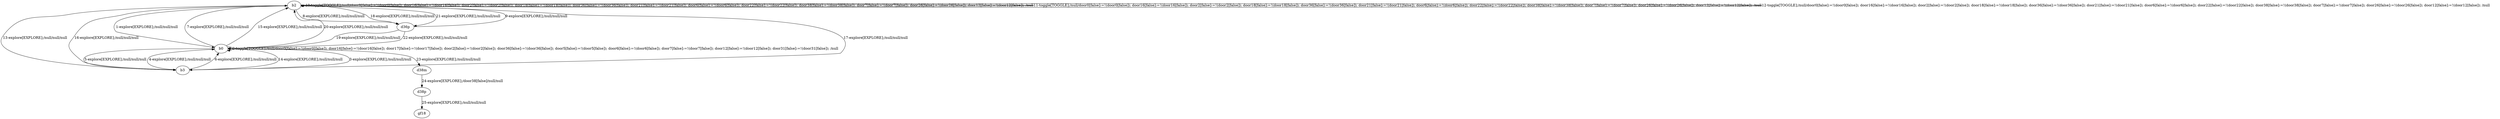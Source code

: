 # Total number of goals covered by this test: 1
# d38p --> gf18

digraph g {
"b2" -> "b0" [label = "1-explore[EXPLORE];/null/null/null"];
"b0" -> "b0" [label = "2-toggle[TOGGLE];/null/door0[false]:=!(door0[false]); door16[false]:=!(door16[false]); door17[false]:=!(door17[false]); door2[false]:=!(door2[false]); door36[false]:=!(door36[false]); door5[false]:=!(door5[false]); door6[false]:=!(door6[false]); door7[false]:=!(door7[false]); door12[false]:=!(door12[false]); door31[false]:=!(door31[false]); /null"];
"b0" -> "b3" [label = "3-explore[EXPLORE];/null/null/null"];
"b3" -> "b0" [label = "4-explore[EXPLORE];/null/null/null"];
"b0" -> "b3" [label = "5-explore[EXPLORE];/null/null/null"];
"b3" -> "b0" [label = "6-explore[EXPLORE];/null/null/null"];
"b0" -> "b2" [label = "7-explore[EXPLORE];/null/null/null"];
"b2" -> "d36p" [label = "8-explore[EXPLORE];/null/null/null"];
"d36p" -> "b2" [label = "9-explore[EXPLORE];/null/null/null"];
"b2" -> "b2" [label = "10-toggle[TOGGLE];/null/door0[false]:=!(door0[false]); door16[false]:=!(door16[false]); door2[false]:=!(door2[false]); door18[false]:=!(door18[false]); door36[false]:=!(door36[false]); door21[false]:=!(door21[false]); door6[false]:=!(door6[false]); door22[false]:=!(door22[false]); door38[false]:=!(door38[false]); door7[false]:=!(door7[false]); door26[false]:=!(door26[false]); door12[false]:=!(door12[false]); /null"];
"b2" -> "b2" [label = "11-toggle[TOGGLE];/null/door0[false]:=!(door0[false]); door16[false]:=!(door16[false]); door2[false]:=!(door2[false]); door18[false]:=!(door18[false]); door36[false]:=!(door36[false]); door21[false]:=!(door21[false]); door6[false]:=!(door6[false]); door22[false]:=!(door22[false]); door38[false]:=!(door38[false]); door7[false]:=!(door7[false]); door26[false]:=!(door26[false]); door12[false]:=!(door12[false]); /null"];
"b2" -> "b2" [label = "12-toggle[TOGGLE];/null/door0[false]:=!(door0[false]); door16[false]:=!(door16[false]); door2[false]:=!(door2[false]); door18[false]:=!(door18[false]); door36[false]:=!(door36[false]); door21[false]:=!(door21[false]); door6[false]:=!(door6[false]); door22[false]:=!(door22[false]); door38[false]:=!(door38[false]); door7[false]:=!(door7[false]); door26[false]:=!(door26[false]); door12[false]:=!(door12[false]); /null"];
"b2" -> "b3" [label = "13-explore[EXPLORE];/null/null/null"];
"b3" -> "b0" [label = "14-explore[EXPLORE];/null/null/null"];
"b0" -> "b2" [label = "15-explore[EXPLORE];/null/null/null"];
"b2" -> "b3" [label = "16-explore[EXPLORE];/null/null/null"];
"b3" -> "b2" [label = "17-explore[EXPLORE];/null/null/null"];
"b2" -> "d36p" [label = "18-explore[EXPLORE];/null/null/null"];
"d36p" -> "b0" [label = "19-explore[EXPLORE];/null/null/null"];
"b0" -> "b2" [label = "20-explore[EXPLORE];/null/null/null"];
"b2" -> "d36p" [label = "21-explore[EXPLORE];/null/null/null"];
"d36p" -> "b0" [label = "22-explore[EXPLORE];/null/null/null"];
"b0" -> "d38m" [label = "23-explore[EXPLORE];/null/null/null"];
"d38m" -> "d38p" [label = "24-explore[EXPLORE];/door38[false]/null/null"];
"d38p" -> "gf18" [label = "25-explore[EXPLORE];/null/null/null"];
}